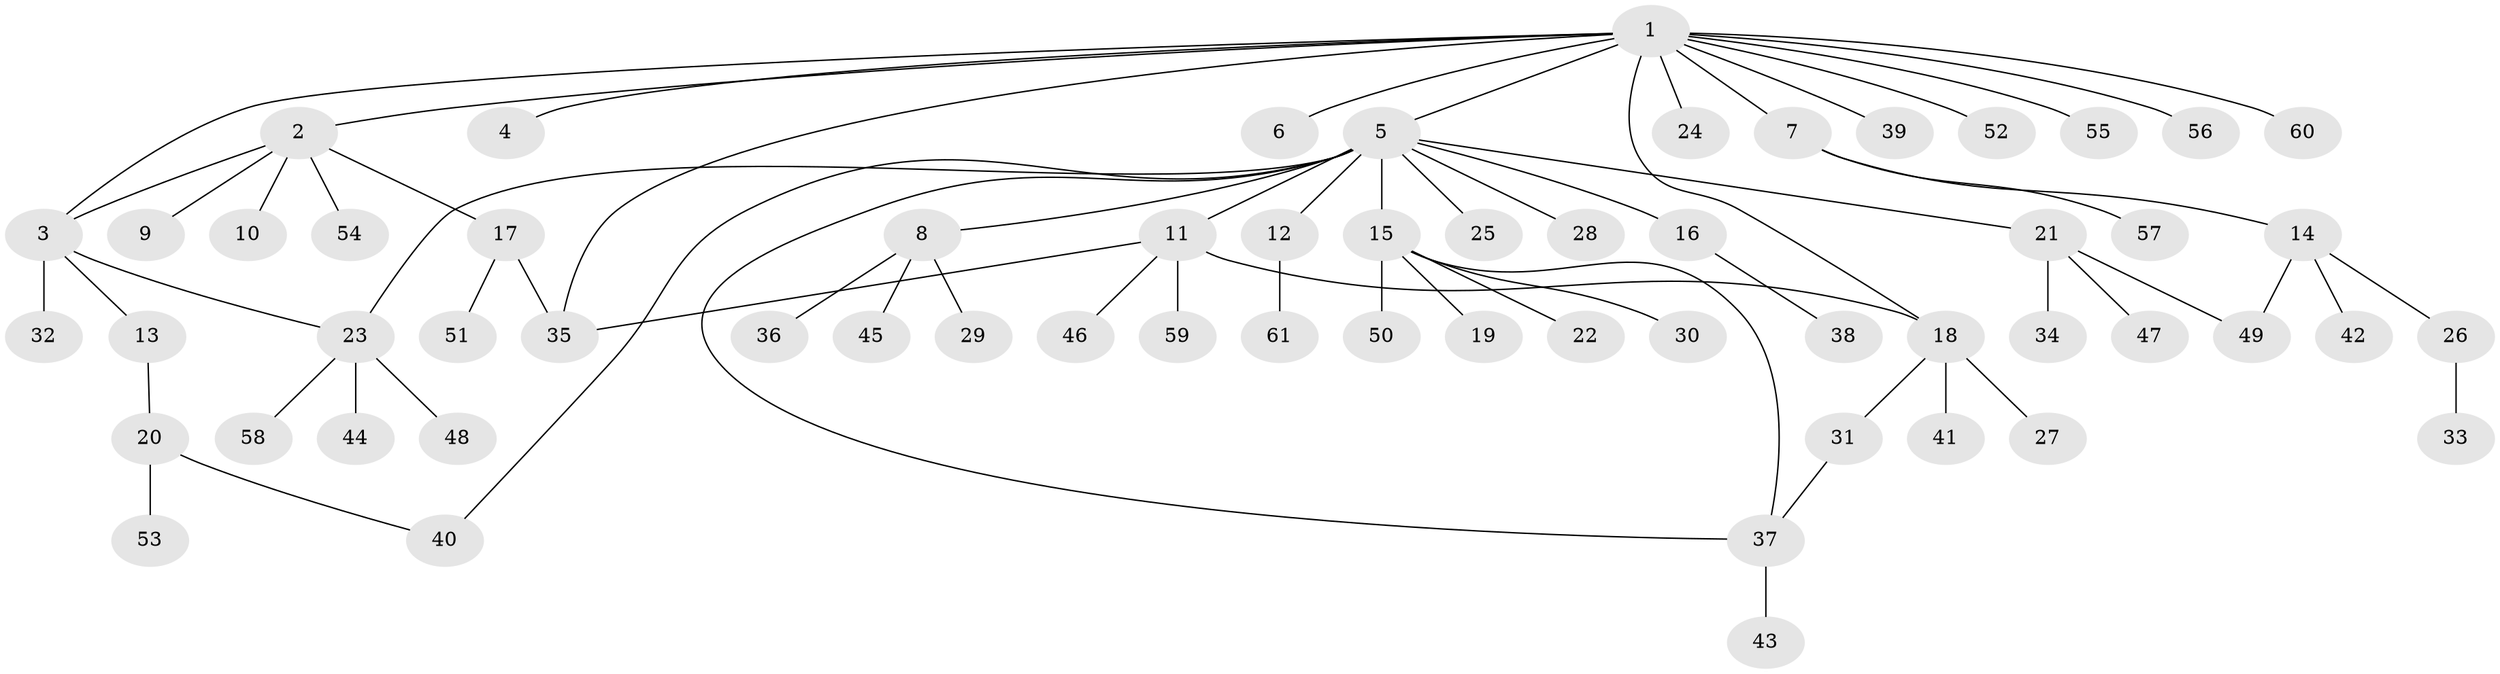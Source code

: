 // Generated by graph-tools (version 1.1) at 2025/26/03/09/25 03:26:09]
// undirected, 61 vertices, 69 edges
graph export_dot {
graph [start="1"]
  node [color=gray90,style=filled];
  1;
  2;
  3;
  4;
  5;
  6;
  7;
  8;
  9;
  10;
  11;
  12;
  13;
  14;
  15;
  16;
  17;
  18;
  19;
  20;
  21;
  22;
  23;
  24;
  25;
  26;
  27;
  28;
  29;
  30;
  31;
  32;
  33;
  34;
  35;
  36;
  37;
  38;
  39;
  40;
  41;
  42;
  43;
  44;
  45;
  46;
  47;
  48;
  49;
  50;
  51;
  52;
  53;
  54;
  55;
  56;
  57;
  58;
  59;
  60;
  61;
  1 -- 2;
  1 -- 3;
  1 -- 4;
  1 -- 5;
  1 -- 6;
  1 -- 7;
  1 -- 18;
  1 -- 24;
  1 -- 35;
  1 -- 39;
  1 -- 52;
  1 -- 55;
  1 -- 56;
  1 -- 60;
  2 -- 3;
  2 -- 9;
  2 -- 10;
  2 -- 17;
  2 -- 54;
  3 -- 13;
  3 -- 23;
  3 -- 32;
  5 -- 8;
  5 -- 11;
  5 -- 12;
  5 -- 15;
  5 -- 16;
  5 -- 21;
  5 -- 23;
  5 -- 25;
  5 -- 28;
  5 -- 37;
  5 -- 40;
  7 -- 14;
  7 -- 57;
  8 -- 29;
  8 -- 36;
  8 -- 45;
  11 -- 18;
  11 -- 35;
  11 -- 46;
  11 -- 59;
  12 -- 61;
  13 -- 20;
  14 -- 26;
  14 -- 42;
  14 -- 49;
  15 -- 19;
  15 -- 22;
  15 -- 30;
  15 -- 37;
  15 -- 50;
  16 -- 38;
  17 -- 35;
  17 -- 51;
  18 -- 27;
  18 -- 31;
  18 -- 41;
  20 -- 40;
  20 -- 53;
  21 -- 34;
  21 -- 47;
  21 -- 49;
  23 -- 44;
  23 -- 48;
  23 -- 58;
  26 -- 33;
  31 -- 37;
  37 -- 43;
}
